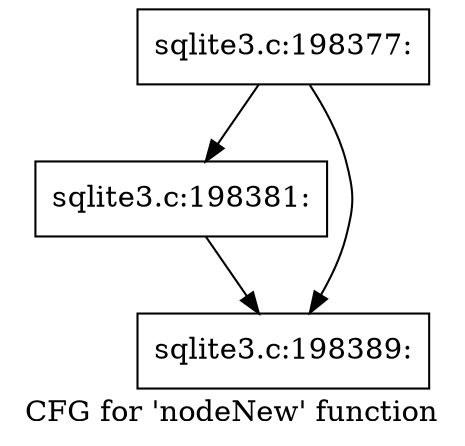 digraph "CFG for 'nodeNew' function" {
	label="CFG for 'nodeNew' function";

	Node0x55c0fb618940 [shape=record,label="{sqlite3.c:198377:}"];
	Node0x55c0fb618940 -> Node0x55c0fb62de20;
	Node0x55c0fb618940 -> Node0x55c0fb62de70;
	Node0x55c0fb62de20 [shape=record,label="{sqlite3.c:198381:}"];
	Node0x55c0fb62de20 -> Node0x55c0fb62de70;
	Node0x55c0fb62de70 [shape=record,label="{sqlite3.c:198389:}"];
}
